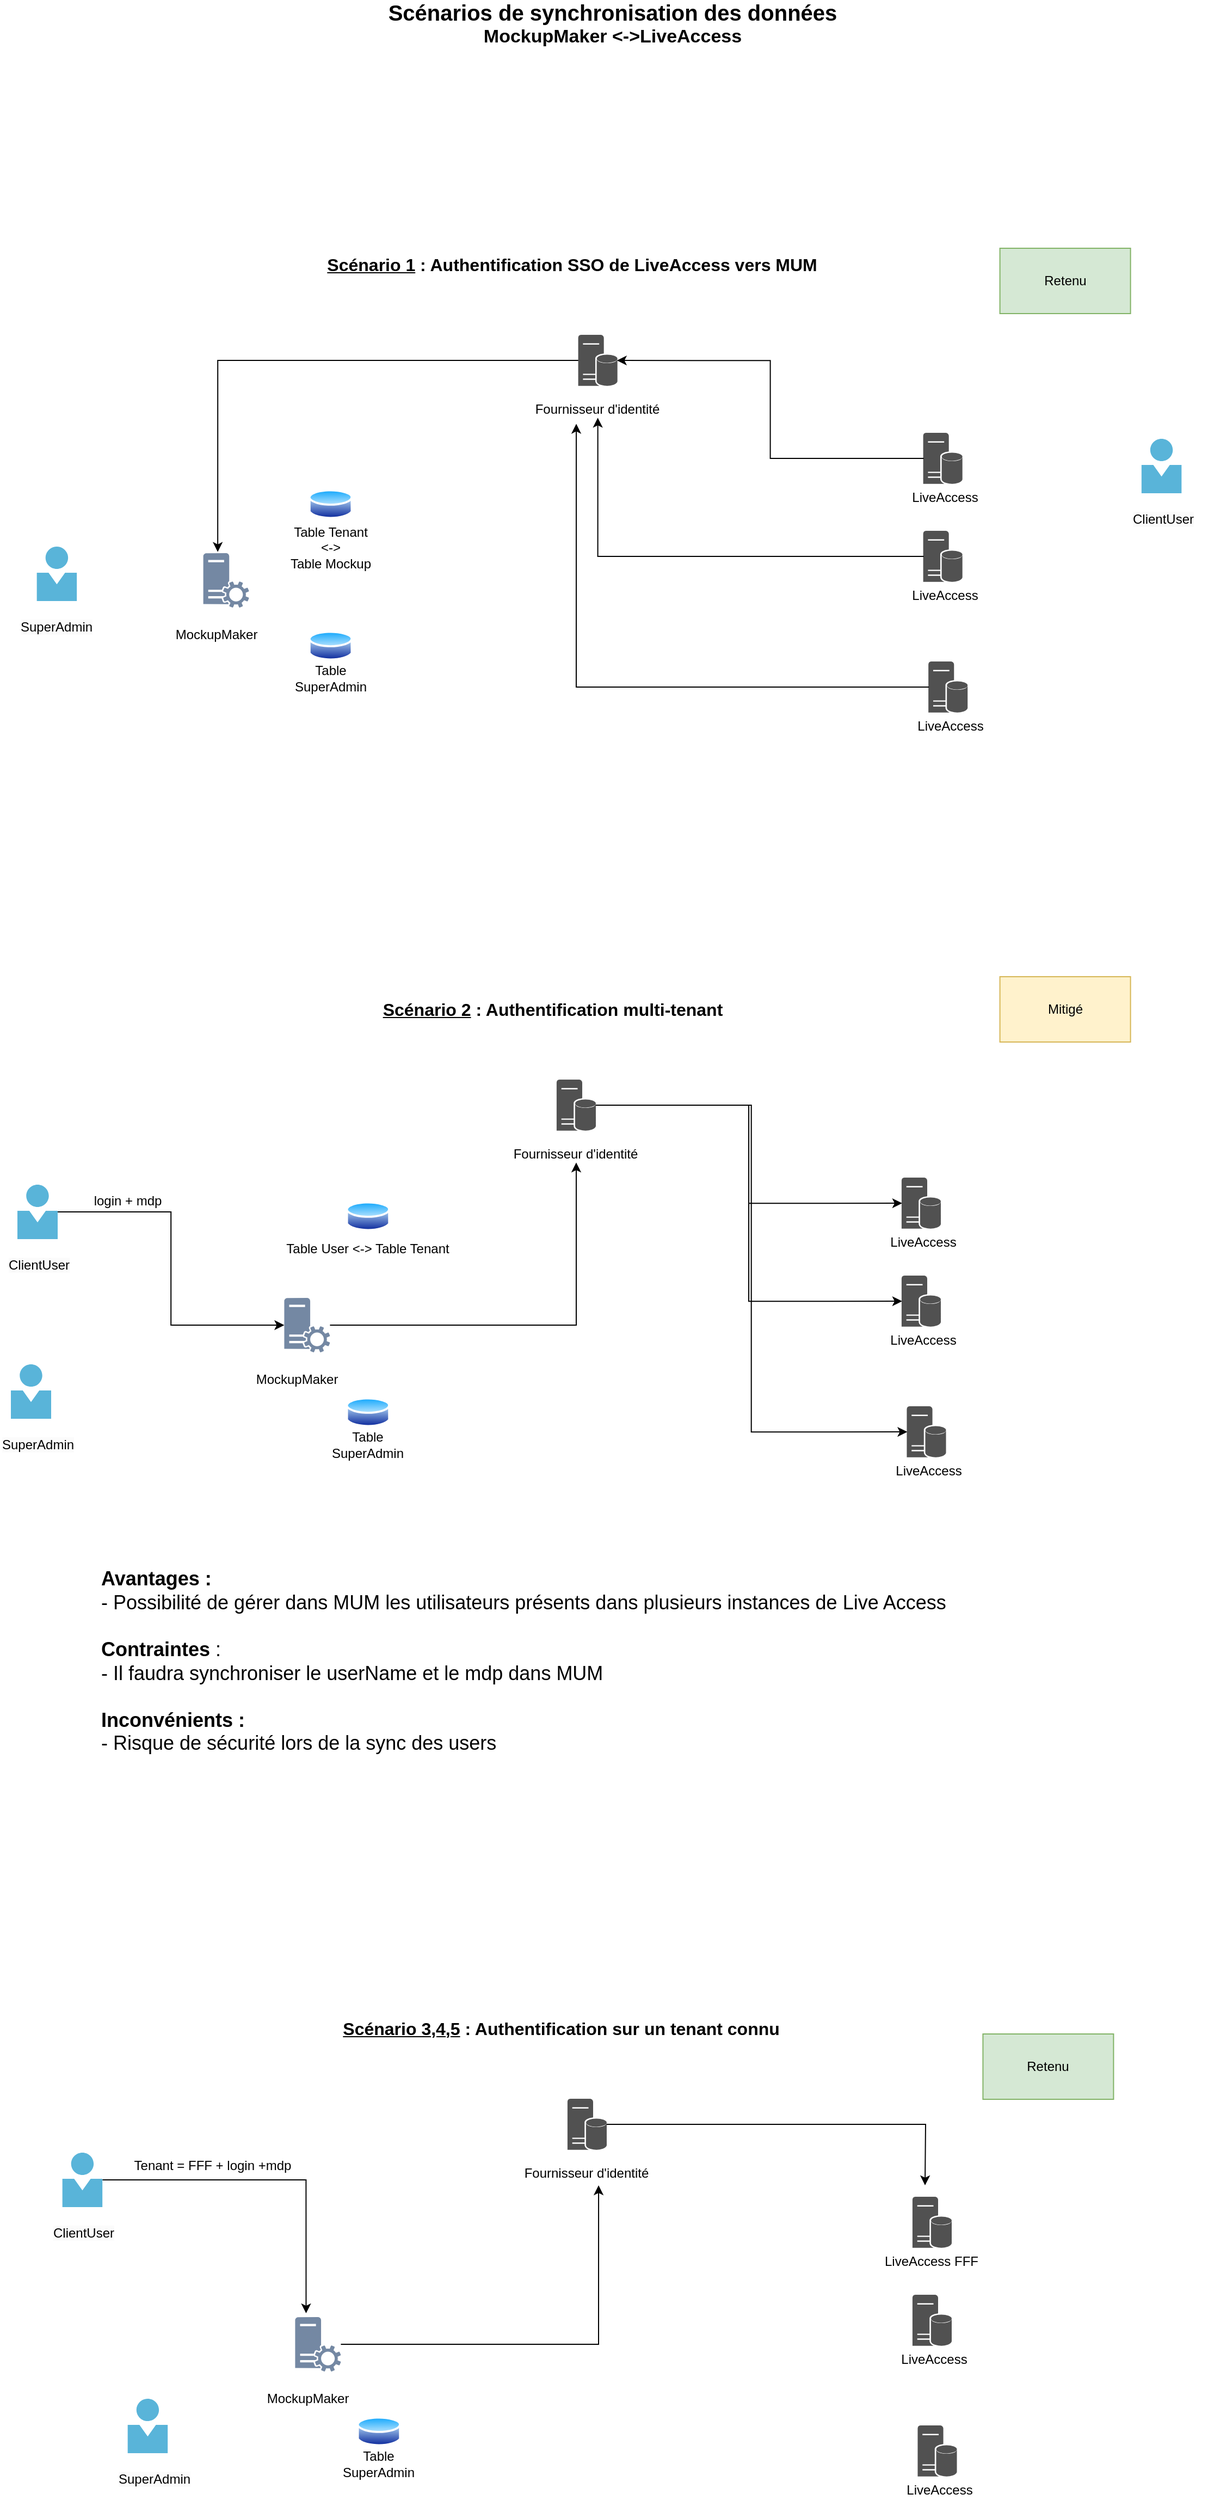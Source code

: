 <mxfile version="21.0.6" type="github">
  <diagram name="Page-1" id="vaZ_NBMNZiOxB9OWbqFk">
    <mxGraphModel dx="1687" dy="936" grid="1" gridSize="10" guides="1" tooltips="1" connect="1" arrows="1" fold="1" page="1" pageScale="1" pageWidth="827" pageHeight="1169" math="0" shadow="0">
      <root>
        <mxCell id="0" />
        <mxCell id="1" parent="0" />
        <mxCell id="J-XPp05Y6ZuYuPJLKpOz-14" value="&lt;b&gt;&lt;font style=&quot;font-size: 20px;&quot;&gt;Scénarios de synchronisation des données&lt;/font&gt;&lt;/b&gt; &lt;font style=&quot;font-size: 17px;&quot;&gt;&lt;b&gt;MockupMaker &amp;lt;-&amp;gt;LiveAccess&lt;/b&gt;&lt;/font&gt;" style="text;html=1;strokeColor=none;fillColor=none;align=center;verticalAlign=middle;whiteSpace=wrap;rounded=0;" parent="1" vertex="1">
          <mxGeometry x="590" y="50" width="466" height="30" as="geometry" />
        </mxCell>
        <mxCell id="1g7mfqq3Kxb2D1oXxZ0o-6" value="" style="group" parent="1" vertex="1" connectable="0">
          <mxGeometry x="513.21" y="2171" width="60" height="90" as="geometry" />
        </mxCell>
        <mxCell id="1g7mfqq3Kxb2D1oXxZ0o-7" value="MockupMaker" style="text;html=1;strokeColor=none;fillColor=none;align=center;verticalAlign=middle;whiteSpace=wrap;rounded=0;" parent="1g7mfqq3Kxb2D1oXxZ0o-6" vertex="1">
          <mxGeometry y="60" width="60" height="30" as="geometry" />
        </mxCell>
        <mxCell id="1g7mfqq3Kxb2D1oXxZ0o-8" value="" style="sketch=0;pointerEvents=1;shadow=0;dashed=0;html=1;strokeColor=none;labelPosition=center;verticalLabelPosition=bottom;verticalAlign=top;align=center;fillColor=#7488a3;shape=mxgraph.mscae.system_center.roles" parent="1g7mfqq3Kxb2D1oXxZ0o-6" vertex="1">
          <mxGeometry x="18" width="42" height="50" as="geometry" />
        </mxCell>
        <mxCell id="1g7mfqq3Kxb2D1oXxZ0o-10" value="" style="sketch=0;aspect=fixed;html=1;points=[];align=center;image;fontSize=12;image=img/lib/mscae/Person.svg;" parent="1" vertex="1">
          <mxGeometry x="377.21" y="2246" width="37" height="50" as="geometry" />
        </mxCell>
        <mxCell id="1g7mfqq3Kxb2D1oXxZ0o-11" value="&lt;span style=&quot;color: rgb(0, 0, 0); font-family: Helvetica; font-size: 12px; font-style: normal; font-variant-ligatures: normal; font-variant-caps: normal; font-weight: 400; letter-spacing: normal; orphans: 2; text-align: center; text-indent: 0px; text-transform: none; widows: 2; word-spacing: 0px; -webkit-text-stroke-width: 0px; background-color: rgb(251, 251, 251); text-decoration-thickness: initial; text-decoration-style: initial; text-decoration-color: initial; float: none; display: inline !important;&quot;&gt;SuperAdmin&lt;/span&gt;" style="text;whiteSpace=wrap;html=1;" parent="1" vertex="1">
          <mxGeometry x="367.21" y="2306" width="70" height="30" as="geometry" />
        </mxCell>
        <mxCell id="1g7mfqq3Kxb2D1oXxZ0o-12" value="" style="group" parent="1" vertex="1" connectable="0">
          <mxGeometry x="1093.21" y="2081" width="130" height="47" as="geometry" />
        </mxCell>
        <mxCell id="1g7mfqq3Kxb2D1oXxZ0o-13" value="" style="sketch=0;pointerEvents=1;shadow=0;dashed=0;html=1;labelPosition=center;verticalLabelPosition=bottom;verticalAlign=top;align=center;shape=mxgraph.mscae.enterprise.database_server;fillColor=#515151;strokeColor=#515151;fontColor=#ffffff;" parent="1g7mfqq3Kxb2D1oXxZ0o-12" vertex="1">
          <mxGeometry x="5.74" y="-20" width="35.04" height="46.11" as="geometry" />
        </mxCell>
        <mxCell id="1g7mfqq3Kxb2D1oXxZ0o-14" value="LiveAccess FFF" style="text;html=1;strokeColor=none;fillColor=none;align=center;verticalAlign=middle;whiteSpace=wrap;rounded=0;" parent="1g7mfqq3Kxb2D1oXxZ0o-12" vertex="1">
          <mxGeometry x="-36.74" y="31.33" width="120" height="15.67" as="geometry" />
        </mxCell>
        <mxCell id="1g7mfqq3Kxb2D1oXxZ0o-15" value="" style="group" parent="1" vertex="1" connectable="0">
          <mxGeometry x="1093.21" y="2171" width="40.78" height="47" as="geometry" />
        </mxCell>
        <mxCell id="1g7mfqq3Kxb2D1oXxZ0o-16" value="" style="sketch=0;pointerEvents=1;shadow=0;dashed=0;html=1;labelPosition=center;verticalLabelPosition=bottom;verticalAlign=top;align=center;shape=mxgraph.mscae.enterprise.database_server;fillColor=#515151;strokeColor=#515151;fontColor=#ffffff;" parent="1g7mfqq3Kxb2D1oXxZ0o-15" vertex="1">
          <mxGeometry x="5.74" y="-20" width="35.04" height="46.11" as="geometry" />
        </mxCell>
        <mxCell id="1g7mfqq3Kxb2D1oXxZ0o-17" value="LiveAccess" style="text;html=1;strokeColor=none;fillColor=none;align=center;verticalAlign=middle;whiteSpace=wrap;rounded=0;" parent="1g7mfqq3Kxb2D1oXxZ0o-15" vertex="1">
          <mxGeometry x="10" y="31.333" width="31.33" height="15.667" as="geometry" />
        </mxCell>
        <mxCell id="1g7mfqq3Kxb2D1oXxZ0o-18" value="" style="group" parent="1" vertex="1" connectable="0">
          <mxGeometry x="1097.99" y="2291" width="40.78" height="47" as="geometry" />
        </mxCell>
        <mxCell id="1g7mfqq3Kxb2D1oXxZ0o-19" value="" style="sketch=0;pointerEvents=1;shadow=0;dashed=0;html=1;labelPosition=center;verticalLabelPosition=bottom;verticalAlign=top;align=center;shape=mxgraph.mscae.enterprise.database_server;fillColor=#515151;strokeColor=#515151;fontColor=#ffffff;" parent="1g7mfqq3Kxb2D1oXxZ0o-18" vertex="1">
          <mxGeometry x="5.74" y="-20" width="35.04" height="46.11" as="geometry" />
        </mxCell>
        <mxCell id="1g7mfqq3Kxb2D1oXxZ0o-20" value="LiveAccess" style="text;html=1;strokeColor=none;fillColor=none;align=center;verticalAlign=middle;whiteSpace=wrap;rounded=0;" parent="1g7mfqq3Kxb2D1oXxZ0o-18" vertex="1">
          <mxGeometry x="10" y="31.333" width="31.33" height="15.667" as="geometry" />
        </mxCell>
        <mxCell id="1g7mfqq3Kxb2D1oXxZ0o-36" value="" style="group" parent="1" vertex="1" connectable="0">
          <mxGeometry x="573.21" y="2261" width="70" height="60" as="geometry" />
        </mxCell>
        <mxCell id="1g7mfqq3Kxb2D1oXxZ0o-34" value="" style="aspect=fixed;perimeter=ellipsePerimeter;html=1;align=center;shadow=0;dashed=0;spacingTop=3;image;image=img/lib/active_directory/database.svg;" parent="1g7mfqq3Kxb2D1oXxZ0o-36" vertex="1">
          <mxGeometry x="14.73" width="40.54" height="30" as="geometry" />
        </mxCell>
        <mxCell id="1g7mfqq3Kxb2D1oXxZ0o-35" value="Table SuperAdmin" style="text;html=1;strokeColor=none;fillColor=none;align=center;verticalAlign=middle;whiteSpace=wrap;rounded=0;" parent="1g7mfqq3Kxb2D1oXxZ0o-36" vertex="1">
          <mxGeometry y="30" width="70" height="30" as="geometry" />
        </mxCell>
        <mxCell id="D3cYJWHI2rNeeZ9iYBp1-7" style="edgeStyle=orthogonalEdgeStyle;rounded=0;orthogonalLoop=1;jettySize=auto;html=1;" edge="1" parent="1" source="1g7mfqq3Kxb2D1oXxZ0o-42">
          <mxGeometry relative="1" as="geometry">
            <mxPoint x="1110" y="2050" as="targetPoint" />
          </mxGeometry>
        </mxCell>
        <mxCell id="1g7mfqq3Kxb2D1oXxZ0o-42" value="" style="sketch=0;pointerEvents=1;shadow=0;dashed=0;html=1;labelPosition=center;verticalLabelPosition=bottom;verticalAlign=top;align=center;shape=mxgraph.mscae.enterprise.database_server;fillColor=#515151;strokeColor=#515151;fontColor=#ffffff;" parent="1" vertex="1">
          <mxGeometry x="781.95" y="1971" width="35.04" height="46.11" as="geometry" />
        </mxCell>
        <mxCell id="1g7mfqq3Kxb2D1oXxZ0o-43" value="Fournisseur d&#39;identité" style="text;html=1;strokeColor=none;fillColor=none;align=center;verticalAlign=middle;whiteSpace=wrap;rounded=0;" parent="1" vertex="1">
          <mxGeometry x="739.47" y="2031" width="120" height="15.67" as="geometry" />
        </mxCell>
        <mxCell id="1g7mfqq3Kxb2D1oXxZ0o-44" value="&lt;u style=&quot;font-weight: bold; font-size: 16px;&quot;&gt;Scénario 3,4,5&lt;/u&gt;&lt;b style=&quot;font-size: 16px;&quot;&gt;&amp;nbsp;: Authentification sur un tenant connu&amp;nbsp;&lt;/b&gt;" style="text;html=1;strokeColor=none;fillColor=none;align=center;verticalAlign=middle;whiteSpace=wrap;rounded=0;fontSize=16;" parent="1" vertex="1">
          <mxGeometry x="393.21" y="1891" width="770" height="30" as="geometry" />
        </mxCell>
        <mxCell id="1g7mfqq3Kxb2D1oXxZ0o-45" value="" style="group" parent="1" vertex="1" connectable="0">
          <mxGeometry x="503.21" y="1235" width="60" height="90" as="geometry" />
        </mxCell>
        <mxCell id="1g7mfqq3Kxb2D1oXxZ0o-46" value="MockupMaker" style="text;html=1;strokeColor=none;fillColor=none;align=center;verticalAlign=middle;whiteSpace=wrap;rounded=0;" parent="1g7mfqq3Kxb2D1oXxZ0o-45" vertex="1">
          <mxGeometry y="60" width="60" height="30" as="geometry" />
        </mxCell>
        <mxCell id="1g7mfqq3Kxb2D1oXxZ0o-47" value="" style="sketch=0;pointerEvents=1;shadow=0;dashed=0;html=1;strokeColor=none;labelPosition=center;verticalLabelPosition=bottom;verticalAlign=top;align=center;fillColor=#7488a3;shape=mxgraph.mscae.system_center.roles" parent="1g7mfqq3Kxb2D1oXxZ0o-45" vertex="1">
          <mxGeometry x="18" width="42" height="50" as="geometry" />
        </mxCell>
        <mxCell id="1g7mfqq3Kxb2D1oXxZ0o-48" value="" style="sketch=0;aspect=fixed;html=1;points=[];align=center;image;fontSize=12;image=img/lib/mscae/Person.svg;" parent="1" vertex="1">
          <mxGeometry x="270" y="1296" width="37" height="50" as="geometry" />
        </mxCell>
        <mxCell id="1g7mfqq3Kxb2D1oXxZ0o-49" value="&lt;span style=&quot;color: rgb(0, 0, 0); font-family: Helvetica; font-size: 12px; font-style: normal; font-variant-ligatures: normal; font-variant-caps: normal; font-weight: 400; letter-spacing: normal; orphans: 2; text-align: center; text-indent: 0px; text-transform: none; widows: 2; word-spacing: 0px; -webkit-text-stroke-width: 0px; background-color: rgb(251, 251, 251); text-decoration-thickness: initial; text-decoration-style: initial; text-decoration-color: initial; float: none; display: inline !important;&quot;&gt;SuperAdmin&lt;/span&gt;" style="text;whiteSpace=wrap;html=1;" parent="1" vertex="1">
          <mxGeometry x="260" y="1356" width="70" height="30" as="geometry" />
        </mxCell>
        <mxCell id="1g7mfqq3Kxb2D1oXxZ0o-50" value="" style="group" parent="1" vertex="1" connectable="0">
          <mxGeometry x="1083.21" y="1145" width="40.78" height="47" as="geometry" />
        </mxCell>
        <mxCell id="1g7mfqq3Kxb2D1oXxZ0o-51" value="" style="sketch=0;pointerEvents=1;shadow=0;dashed=0;html=1;labelPosition=center;verticalLabelPosition=bottom;verticalAlign=top;align=center;shape=mxgraph.mscae.enterprise.database_server;fillColor=#515151;strokeColor=#515151;fontColor=#ffffff;" parent="1g7mfqq3Kxb2D1oXxZ0o-50" vertex="1">
          <mxGeometry x="5.74" y="-20" width="35.04" height="46.11" as="geometry" />
        </mxCell>
        <mxCell id="1g7mfqq3Kxb2D1oXxZ0o-52" value="LiveAccess" style="text;html=1;strokeColor=none;fillColor=none;align=center;verticalAlign=middle;whiteSpace=wrap;rounded=0;" parent="1g7mfqq3Kxb2D1oXxZ0o-50" vertex="1">
          <mxGeometry x="10" y="31.333" width="31.33" height="15.667" as="geometry" />
        </mxCell>
        <mxCell id="1g7mfqq3Kxb2D1oXxZ0o-53" value="" style="group" parent="1" vertex="1" connectable="0">
          <mxGeometry x="1083.21" y="1235" width="40.78" height="47" as="geometry" />
        </mxCell>
        <mxCell id="1g7mfqq3Kxb2D1oXxZ0o-54" value="" style="sketch=0;pointerEvents=1;shadow=0;dashed=0;html=1;labelPosition=center;verticalLabelPosition=bottom;verticalAlign=top;align=center;shape=mxgraph.mscae.enterprise.database_server;fillColor=#515151;strokeColor=#515151;fontColor=#ffffff;" parent="1g7mfqq3Kxb2D1oXxZ0o-53" vertex="1">
          <mxGeometry x="5.74" y="-20" width="35.04" height="46.11" as="geometry" />
        </mxCell>
        <mxCell id="1g7mfqq3Kxb2D1oXxZ0o-55" value="LiveAccess" style="text;html=1;strokeColor=none;fillColor=none;align=center;verticalAlign=middle;whiteSpace=wrap;rounded=0;" parent="1g7mfqq3Kxb2D1oXxZ0o-53" vertex="1">
          <mxGeometry x="10" y="31.333" width="31.33" height="15.667" as="geometry" />
        </mxCell>
        <mxCell id="1g7mfqq3Kxb2D1oXxZ0o-56" value="" style="group" parent="1" vertex="1" connectable="0">
          <mxGeometry x="1087.99" y="1355" width="40.78" height="47" as="geometry" />
        </mxCell>
        <mxCell id="1g7mfqq3Kxb2D1oXxZ0o-57" value="" style="sketch=0;pointerEvents=1;shadow=0;dashed=0;html=1;labelPosition=center;verticalLabelPosition=bottom;verticalAlign=top;align=center;shape=mxgraph.mscae.enterprise.database_server;fillColor=#515151;strokeColor=#515151;fontColor=#ffffff;" parent="1g7mfqq3Kxb2D1oXxZ0o-56" vertex="1">
          <mxGeometry x="5.74" y="-20" width="35.04" height="46.11" as="geometry" />
        </mxCell>
        <mxCell id="1g7mfqq3Kxb2D1oXxZ0o-58" value="LiveAccess" style="text;html=1;strokeColor=none;fillColor=none;align=center;verticalAlign=middle;whiteSpace=wrap;rounded=0;" parent="1g7mfqq3Kxb2D1oXxZ0o-56" vertex="1">
          <mxGeometry x="10" y="31.333" width="31.33" height="15.667" as="geometry" />
        </mxCell>
        <mxCell id="1g7mfqq3Kxb2D1oXxZ0o-59" value="" style="group" parent="1" vertex="1" connectable="0">
          <mxGeometry x="563.21" y="1325" width="70" height="60" as="geometry" />
        </mxCell>
        <mxCell id="1g7mfqq3Kxb2D1oXxZ0o-60" value="" style="aspect=fixed;perimeter=ellipsePerimeter;html=1;align=center;shadow=0;dashed=0;spacingTop=3;image;image=img/lib/active_directory/database.svg;" parent="1g7mfqq3Kxb2D1oXxZ0o-59" vertex="1">
          <mxGeometry x="14.73" width="40.54" height="30" as="geometry" />
        </mxCell>
        <mxCell id="1g7mfqq3Kxb2D1oXxZ0o-61" value="Table SuperAdmin" style="text;html=1;strokeColor=none;fillColor=none;align=center;verticalAlign=middle;whiteSpace=wrap;rounded=0;" parent="1g7mfqq3Kxb2D1oXxZ0o-59" vertex="1">
          <mxGeometry y="30" width="70" height="30" as="geometry" />
        </mxCell>
        <mxCell id="D3cYJWHI2rNeeZ9iYBp1-16" style="edgeStyle=orthogonalEdgeStyle;rounded=0;orthogonalLoop=1;jettySize=auto;html=1;entryX=0;entryY=0.5;entryDx=0;entryDy=0;entryPerimeter=0;" edge="1" parent="1" source="1g7mfqq3Kxb2D1oXxZ0o-64" target="1g7mfqq3Kxb2D1oXxZ0o-54">
          <mxGeometry relative="1" as="geometry" />
        </mxCell>
        <mxCell id="D3cYJWHI2rNeeZ9iYBp1-18" style="edgeStyle=orthogonalEdgeStyle;rounded=0;orthogonalLoop=1;jettySize=auto;html=1;entryX=0;entryY=0.5;entryDx=0;entryDy=0;entryPerimeter=0;" edge="1" parent="1" source="1g7mfqq3Kxb2D1oXxZ0o-64" target="1g7mfqq3Kxb2D1oXxZ0o-57">
          <mxGeometry relative="1" as="geometry" />
        </mxCell>
        <mxCell id="D3cYJWHI2rNeeZ9iYBp1-19" style="edgeStyle=orthogonalEdgeStyle;rounded=0;orthogonalLoop=1;jettySize=auto;html=1;entryX=0;entryY=0.5;entryDx=0;entryDy=0;entryPerimeter=0;" edge="1" parent="1" source="1g7mfqq3Kxb2D1oXxZ0o-64" target="1g7mfqq3Kxb2D1oXxZ0o-51">
          <mxGeometry relative="1" as="geometry" />
        </mxCell>
        <mxCell id="1g7mfqq3Kxb2D1oXxZ0o-64" value="" style="sketch=0;pointerEvents=1;shadow=0;dashed=0;html=1;labelPosition=center;verticalLabelPosition=bottom;verticalAlign=top;align=center;shape=mxgraph.mscae.enterprise.database_server;fillColor=#515151;strokeColor=#515151;fontColor=#ffffff;" parent="1" vertex="1">
          <mxGeometry x="771.95" y="1035" width="35.04" height="46.11" as="geometry" />
        </mxCell>
        <mxCell id="1g7mfqq3Kxb2D1oXxZ0o-65" value="Fournisseur d&#39;identité" style="text;html=1;strokeColor=none;fillColor=none;align=center;verticalAlign=middle;whiteSpace=wrap;rounded=0;" parent="1" vertex="1">
          <mxGeometry x="729.47" y="1095" width="120" height="15.67" as="geometry" />
        </mxCell>
        <mxCell id="1g7mfqq3Kxb2D1oXxZ0o-66" value="&lt;u style=&quot;font-weight: bold; font-size: 16px;&quot;&gt;Scénario 2&lt;/u&gt;&lt;b style=&quot;font-size: 16px;&quot;&gt;&amp;nbsp;: Authentification multi-tenant&lt;/b&gt;" style="text;html=1;strokeColor=none;fillColor=none;align=center;verticalAlign=middle;whiteSpace=wrap;rounded=0;fontSize=16;" parent="1" vertex="1">
          <mxGeometry x="383.21" y="955" width="770" height="30" as="geometry" />
        </mxCell>
        <mxCell id="1g7mfqq3Kxb2D1oXxZ0o-71" value="" style="group" parent="1" vertex="1" connectable="0">
          <mxGeometry x="518.21" y="1145" width="160" height="60" as="geometry" />
        </mxCell>
        <mxCell id="1g7mfqq3Kxb2D1oXxZ0o-72" value="" style="aspect=fixed;perimeter=ellipsePerimeter;html=1;align=center;shadow=0;dashed=0;spacingTop=3;image;image=img/lib/active_directory/database.svg;" parent="1g7mfqq3Kxb2D1oXxZ0o-71" vertex="1">
          <mxGeometry x="59.73" width="40.54" height="30" as="geometry" />
        </mxCell>
        <mxCell id="1g7mfqq3Kxb2D1oXxZ0o-73" value="Table User &amp;lt;-&amp;gt; Table Tenant" style="text;html=1;strokeColor=none;fillColor=none;align=center;verticalAlign=middle;whiteSpace=wrap;rounded=0;" parent="1g7mfqq3Kxb2D1oXxZ0o-71" vertex="1">
          <mxGeometry y="30" width="160" height="30" as="geometry" />
        </mxCell>
        <mxCell id="1g7mfqq3Kxb2D1oXxZ0o-100" value="" style="group" parent="1" vertex="1" connectable="0">
          <mxGeometry x="428.8" y="551" width="60" height="90" as="geometry" />
        </mxCell>
        <mxCell id="1g7mfqq3Kxb2D1oXxZ0o-101" value="MockupMaker" style="text;html=1;strokeColor=none;fillColor=none;align=center;verticalAlign=middle;whiteSpace=wrap;rounded=0;" parent="1g7mfqq3Kxb2D1oXxZ0o-100" vertex="1">
          <mxGeometry y="60" width="60" height="30" as="geometry" />
        </mxCell>
        <mxCell id="1g7mfqq3Kxb2D1oXxZ0o-102" value="" style="sketch=0;pointerEvents=1;shadow=0;dashed=0;html=1;strokeColor=none;labelPosition=center;verticalLabelPosition=bottom;verticalAlign=top;align=center;fillColor=#7488a3;shape=mxgraph.mscae.system_center.roles" parent="1g7mfqq3Kxb2D1oXxZ0o-100" vertex="1">
          <mxGeometry x="18" width="42" height="50" as="geometry" />
        </mxCell>
        <mxCell id="1g7mfqq3Kxb2D1oXxZ0o-105" value="" style="group" parent="1" vertex="1" connectable="0">
          <mxGeometry x="1103.06" y="461" width="40.78" height="47" as="geometry" />
        </mxCell>
        <mxCell id="1g7mfqq3Kxb2D1oXxZ0o-106" value="" style="sketch=0;pointerEvents=1;shadow=0;dashed=0;html=1;labelPosition=center;verticalLabelPosition=bottom;verticalAlign=top;align=center;shape=mxgraph.mscae.enterprise.database_server;fillColor=#515151;strokeColor=#515151;fontColor=#ffffff;" parent="1g7mfqq3Kxb2D1oXxZ0o-105" vertex="1">
          <mxGeometry x="5.74" y="-20" width="35.04" height="46.11" as="geometry" />
        </mxCell>
        <mxCell id="1g7mfqq3Kxb2D1oXxZ0o-107" value="LiveAccess" style="text;html=1;strokeColor=none;fillColor=none;align=center;verticalAlign=middle;whiteSpace=wrap;rounded=0;" parent="1g7mfqq3Kxb2D1oXxZ0o-105" vertex="1">
          <mxGeometry x="10" y="31.333" width="31.33" height="15.667" as="geometry" />
        </mxCell>
        <mxCell id="1g7mfqq3Kxb2D1oXxZ0o-108" value="" style="group" parent="1" vertex="1" connectable="0">
          <mxGeometry x="1103.06" y="551" width="40.78" height="47" as="geometry" />
        </mxCell>
        <mxCell id="1g7mfqq3Kxb2D1oXxZ0o-109" value="" style="sketch=0;pointerEvents=1;shadow=0;dashed=0;html=1;labelPosition=center;verticalLabelPosition=bottom;verticalAlign=top;align=center;shape=mxgraph.mscae.enterprise.database_server;fillColor=#515151;strokeColor=#515151;fontColor=#ffffff;" parent="1g7mfqq3Kxb2D1oXxZ0o-108" vertex="1">
          <mxGeometry x="5.74" y="-20" width="35.04" height="46.11" as="geometry" />
        </mxCell>
        <mxCell id="1g7mfqq3Kxb2D1oXxZ0o-110" value="LiveAccess" style="text;html=1;strokeColor=none;fillColor=none;align=center;verticalAlign=middle;whiteSpace=wrap;rounded=0;" parent="1g7mfqq3Kxb2D1oXxZ0o-108" vertex="1">
          <mxGeometry x="10" y="31.333" width="31.33" height="15.667" as="geometry" />
        </mxCell>
        <mxCell id="1g7mfqq3Kxb2D1oXxZ0o-111" value="" style="group" parent="1" vertex="1" connectable="0">
          <mxGeometry x="1107.84" y="671" width="40.78" height="47" as="geometry" />
        </mxCell>
        <mxCell id="1g7mfqq3Kxb2D1oXxZ0o-112" value="" style="sketch=0;pointerEvents=1;shadow=0;dashed=0;html=1;labelPosition=center;verticalLabelPosition=bottom;verticalAlign=top;align=center;shape=mxgraph.mscae.enterprise.database_server;fillColor=#515151;strokeColor=#515151;fontColor=#ffffff;" parent="1g7mfqq3Kxb2D1oXxZ0o-111" vertex="1">
          <mxGeometry x="5.74" y="-20" width="35.04" height="46.11" as="geometry" />
        </mxCell>
        <mxCell id="1g7mfqq3Kxb2D1oXxZ0o-113" value="LiveAccess" style="text;html=1;strokeColor=none;fillColor=none;align=center;verticalAlign=middle;whiteSpace=wrap;rounded=0;" parent="1g7mfqq3Kxb2D1oXxZ0o-111" vertex="1">
          <mxGeometry x="10" y="31.333" width="31.33" height="15.667" as="geometry" />
        </mxCell>
        <mxCell id="1g7mfqq3Kxb2D1oXxZ0o-114" value="" style="group" parent="1" vertex="1" connectable="0">
          <mxGeometry x="528.8" y="621" width="70" height="60" as="geometry" />
        </mxCell>
        <mxCell id="1g7mfqq3Kxb2D1oXxZ0o-115" value="" style="aspect=fixed;perimeter=ellipsePerimeter;html=1;align=center;shadow=0;dashed=0;spacingTop=3;image;image=img/lib/active_directory/database.svg;" parent="1g7mfqq3Kxb2D1oXxZ0o-114" vertex="1">
          <mxGeometry x="14.73" width="40.54" height="30" as="geometry" />
        </mxCell>
        <mxCell id="1g7mfqq3Kxb2D1oXxZ0o-116" value="Table SuperAdmin" style="text;html=1;strokeColor=none;fillColor=none;align=center;verticalAlign=middle;whiteSpace=wrap;rounded=0;" parent="1g7mfqq3Kxb2D1oXxZ0o-114" vertex="1">
          <mxGeometry y="30" width="70" height="30" as="geometry" />
        </mxCell>
        <mxCell id="1g7mfqq3Kxb2D1oXxZ0o-117" value="" style="sketch=0;aspect=fixed;html=1;points=[];align=center;image;fontSize=12;image=img/lib/mscae/Person.svg;" parent="1" vertex="1">
          <mxGeometry x="1308.8" y="446" width="37" height="50" as="geometry" />
        </mxCell>
        <mxCell id="1g7mfqq3Kxb2D1oXxZ0o-118" value="&lt;span style=&quot;color: rgb(0, 0, 0); font-family: Helvetica; font-size: 12px; font-style: normal; font-variant-ligatures: normal; font-variant-caps: normal; font-weight: 400; letter-spacing: normal; orphans: 2; text-align: center; text-indent: 0px; text-transform: none; widows: 2; word-spacing: 0px; -webkit-text-stroke-width: 0px; background-color: rgb(251, 251, 251); text-decoration-thickness: initial; text-decoration-style: initial; text-decoration-color: initial; float: none; display: inline !important;&quot;&gt;ClientUser&lt;/span&gt;" style="text;whiteSpace=wrap;html=1;" parent="1" vertex="1">
          <mxGeometry x="1298.8" y="506" width="70" height="30" as="geometry" />
        </mxCell>
        <mxCell id="D3cYJWHI2rNeeZ9iYBp1-24" style="edgeStyle=orthogonalEdgeStyle;rounded=0;orthogonalLoop=1;jettySize=auto;html=1;entryX=0.316;entryY=-0.022;entryDx=0;entryDy=0;entryPerimeter=0;" edge="1" parent="1" source="1g7mfqq3Kxb2D1oXxZ0o-119" target="1g7mfqq3Kxb2D1oXxZ0o-102">
          <mxGeometry relative="1" as="geometry" />
        </mxCell>
        <mxCell id="1g7mfqq3Kxb2D1oXxZ0o-119" value="" style="sketch=0;pointerEvents=1;shadow=0;dashed=0;html=1;labelPosition=center;verticalLabelPosition=bottom;verticalAlign=top;align=center;shape=mxgraph.mscae.enterprise.database_server;fillColor=#515151;strokeColor=#515151;fontColor=#ffffff;" parent="1" vertex="1">
          <mxGeometry x="791.8" y="351" width="35.04" height="46.11" as="geometry" />
        </mxCell>
        <mxCell id="1g7mfqq3Kxb2D1oXxZ0o-120" value="Fournisseur d&#39;identité" style="text;html=1;strokeColor=none;fillColor=none;align=center;verticalAlign=middle;whiteSpace=wrap;rounded=0;" parent="1" vertex="1">
          <mxGeometry x="749.32" y="411" width="120" height="15.67" as="geometry" />
        </mxCell>
        <mxCell id="1g7mfqq3Kxb2D1oXxZ0o-121" value="&lt;u style=&quot;font-weight: bold; font-size: 16px;&quot;&gt;Scénario 1&lt;/u&gt;&lt;b style=&quot;font-size: 16px;&quot;&gt;&amp;nbsp;: Authentification SSO de LiveAccess vers MUM&amp;nbsp;&lt;/b&gt;" style="text;html=1;strokeColor=none;fillColor=none;align=center;verticalAlign=middle;whiteSpace=wrap;rounded=0;fontSize=16;" parent="1" vertex="1">
          <mxGeometry x="403.06" y="271" width="770" height="30" as="geometry" />
        </mxCell>
        <mxCell id="1g7mfqq3Kxb2D1oXxZ0o-122" value="" style="group" parent="1" vertex="1" connectable="0">
          <mxGeometry x="478.8" y="491" width="170" height="80" as="geometry" />
        </mxCell>
        <mxCell id="1g7mfqq3Kxb2D1oXxZ0o-123" value="" style="aspect=fixed;perimeter=ellipsePerimeter;html=1;align=center;shadow=0;dashed=0;spacingTop=3;image;image=img/lib/active_directory/database.svg;" parent="1g7mfqq3Kxb2D1oXxZ0o-122" vertex="1">
          <mxGeometry x="64.73" width="40.54" height="30" as="geometry" />
        </mxCell>
        <mxCell id="1g7mfqq3Kxb2D1oXxZ0o-124" value="Table Tenant &lt;br&gt;&amp;lt;-&amp;gt; &lt;br&gt;Table Mockup" style="text;html=1;strokeColor=none;fillColor=none;align=center;verticalAlign=middle;whiteSpace=wrap;rounded=0;" parent="1g7mfqq3Kxb2D1oXxZ0o-122" vertex="1">
          <mxGeometry y="30" width="170" height="50" as="geometry" />
        </mxCell>
        <mxCell id="1g7mfqq3Kxb2D1oXxZ0o-126" value="" style="group" parent="1" vertex="1" connectable="0">
          <mxGeometry x="277.21" y="545" width="70.0" height="90" as="geometry" />
        </mxCell>
        <mxCell id="1g7mfqq3Kxb2D1oXxZ0o-103" value="" style="sketch=0;aspect=fixed;html=1;points=[];align=center;image;fontSize=12;image=img/lib/mscae/Person.svg;" parent="1g7mfqq3Kxb2D1oXxZ0o-126" vertex="1">
          <mxGeometry x="16.5" width="37" height="50" as="geometry" />
        </mxCell>
        <mxCell id="1g7mfqq3Kxb2D1oXxZ0o-104" value="&lt;span style=&quot;color: rgb(0, 0, 0); font-family: Helvetica; font-size: 12px; font-style: normal; font-variant-ligatures: normal; font-variant-caps: normal; font-weight: 400; letter-spacing: normal; orphans: 2; text-align: center; text-indent: 0px; text-transform: none; widows: 2; word-spacing: 0px; -webkit-text-stroke-width: 0px; background-color: rgb(251, 251, 251); text-decoration-thickness: initial; text-decoration-style: initial; text-decoration-color: initial; float: none; display: inline !important;&quot;&gt;SuperAdmin&lt;/span&gt;" style="text;whiteSpace=wrap;html=1;" parent="1g7mfqq3Kxb2D1oXxZ0o-126" vertex="1">
          <mxGeometry y="60" width="70" height="30" as="geometry" />
        </mxCell>
        <mxCell id="1g7mfqq3Kxb2D1oXxZ0o-127" value="Retenu" style="rounded=0;whiteSpace=wrap;html=1;fillColor=#d5e8d4;strokeColor=#82b366;" parent="1" vertex="1">
          <mxGeometry x="1163.21" y="1911" width="120" height="60" as="geometry" />
        </mxCell>
        <mxCell id="1g7mfqq3Kxb2D1oXxZ0o-129" value="Retenu" style="rounded=0;whiteSpace=wrap;html=1;fillColor=#d5e8d4;strokeColor=#82b366;" parent="1" vertex="1">
          <mxGeometry x="1178.8" y="271" width="120" height="60" as="geometry" />
        </mxCell>
        <mxCell id="1g7mfqq3Kxb2D1oXxZ0o-133" value="&lt;b style=&quot;font-size: 18px;&quot;&gt;Avantages :&lt;/b&gt;&lt;br style=&quot;font-size: 18px;&quot;&gt;- Possibilité de gérer dans MUM les utilisateurs présents dans plusieurs instances de Live Access&lt;br style=&quot;font-size: 18px;&quot;&gt;&lt;br style=&quot;font-size: 18px;&quot;&gt;&lt;b style=&quot;font-size: 18px;&quot;&gt;Contraintes&lt;/b&gt; :&lt;br style=&quot;border-color: var(--border-color); font-size: 18px;&quot;&gt;- Il faudra synchroniser le userName et le mdp dans MUM&lt;br style=&quot;font-size: 18px;&quot;&gt;&lt;br style=&quot;font-size: 18px;&quot;&gt;&lt;b style=&quot;font-size: 18px;&quot;&gt;Inconvénients :&lt;/b&gt;&lt;br style=&quot;font-size: 18px;&quot;&gt;- Risque de sécurité lors de la sync des users&amp;nbsp;&lt;br style=&quot;font-size: 18px;&quot;&gt;&amp;nbsp;" style="text;html=1;strokeColor=none;fillColor=none;align=left;verticalAlign=middle;whiteSpace=wrap;rounded=0;fontSize=18;" parent="1" vertex="1">
          <mxGeometry x="350.57" y="1480" width="798.05" height="200" as="geometry" />
        </mxCell>
        <mxCell id="1g7mfqq3Kxb2D1oXxZ0o-134" value="Mitigé" style="rounded=0;whiteSpace=wrap;html=1;fillColor=#fff2cc;strokeColor=#d6b656;" parent="1" vertex="1">
          <mxGeometry x="1178.8" y="940" width="120" height="60" as="geometry" />
        </mxCell>
        <mxCell id="D3cYJWHI2rNeeZ9iYBp1-3" value="" style="group" vertex="1" connectable="0" parent="1">
          <mxGeometry x="307.21" y="2020" width="70" height="90" as="geometry" />
        </mxCell>
        <mxCell id="D3cYJWHI2rNeeZ9iYBp1-1" value="" style="sketch=0;aspect=fixed;html=1;points=[];align=center;image;fontSize=12;image=img/lib/mscae/Person.svg;" vertex="1" parent="D3cYJWHI2rNeeZ9iYBp1-3">
          <mxGeometry x="10" width="37" height="50" as="geometry" />
        </mxCell>
        <mxCell id="D3cYJWHI2rNeeZ9iYBp1-2" value="&lt;span style=&quot;color: rgb(0, 0, 0); font-family: Helvetica; font-size: 12px; font-style: normal; font-variant-ligatures: normal; font-variant-caps: normal; font-weight: 400; letter-spacing: normal; orphans: 2; text-align: center; text-indent: 0px; text-transform: none; widows: 2; word-spacing: 0px; -webkit-text-stroke-width: 0px; background-color: rgb(251, 251, 251); text-decoration-thickness: initial; text-decoration-style: initial; text-decoration-color: initial; float: none; display: inline !important;&quot;&gt;ClientUser&lt;/span&gt;" style="text;whiteSpace=wrap;html=1;" vertex="1" parent="D3cYJWHI2rNeeZ9iYBp1-3">
          <mxGeometry y="60" width="70" height="30" as="geometry" />
        </mxCell>
        <mxCell id="D3cYJWHI2rNeeZ9iYBp1-4" style="edgeStyle=orthogonalEdgeStyle;rounded=0;orthogonalLoop=1;jettySize=auto;html=1;entryX=0.239;entryY=-0.069;entryDx=0;entryDy=0;entryPerimeter=0;" edge="1" parent="1" source="D3cYJWHI2rNeeZ9iYBp1-1" target="1g7mfqq3Kxb2D1oXxZ0o-8">
          <mxGeometry relative="1" as="geometry" />
        </mxCell>
        <mxCell id="D3cYJWHI2rNeeZ9iYBp1-5" style="edgeStyle=orthogonalEdgeStyle;rounded=0;orthogonalLoop=1;jettySize=auto;html=1;entryX=0.588;entryY=1.213;entryDx=0;entryDy=0;entryPerimeter=0;" edge="1" parent="1" source="1g7mfqq3Kxb2D1oXxZ0o-8" target="1g7mfqq3Kxb2D1oXxZ0o-43">
          <mxGeometry relative="1" as="geometry" />
        </mxCell>
        <mxCell id="D3cYJWHI2rNeeZ9iYBp1-8" value="Tenant = FFF + login +mdp" style="text;html=1;strokeColor=none;fillColor=none;align=center;verticalAlign=middle;whiteSpace=wrap;rounded=0;" vertex="1" parent="1">
          <mxGeometry x="382.01" y="2016.67" width="146.79" height="30" as="geometry" />
        </mxCell>
        <mxCell id="D3cYJWHI2rNeeZ9iYBp1-9" value="" style="group" vertex="1" connectable="0" parent="1">
          <mxGeometry x="266" y="1131" width="70" height="90" as="geometry" />
        </mxCell>
        <mxCell id="1g7mfqq3Kxb2D1oXxZ0o-62" value="" style="sketch=0;aspect=fixed;html=1;points=[];align=center;image;fontSize=12;image=img/lib/mscae/Person.svg;" parent="D3cYJWHI2rNeeZ9iYBp1-9" vertex="1">
          <mxGeometry x="10" width="37" height="50" as="geometry" />
        </mxCell>
        <mxCell id="1g7mfqq3Kxb2D1oXxZ0o-63" value="&lt;span style=&quot;color: rgb(0, 0, 0); font-family: Helvetica; font-size: 12px; font-style: normal; font-variant-ligatures: normal; font-variant-caps: normal; font-weight: 400; letter-spacing: normal; orphans: 2; text-align: center; text-indent: 0px; text-transform: none; widows: 2; word-spacing: 0px; -webkit-text-stroke-width: 0px; background-color: rgb(251, 251, 251); text-decoration-thickness: initial; text-decoration-style: initial; text-decoration-color: initial; float: none; display: inline !important;&quot;&gt;ClientUser&lt;/span&gt;" style="text;whiteSpace=wrap;html=1;" parent="D3cYJWHI2rNeeZ9iYBp1-9" vertex="1">
          <mxGeometry y="60" width="70" height="30" as="geometry" />
        </mxCell>
        <mxCell id="D3cYJWHI2rNeeZ9iYBp1-11" style="edgeStyle=orthogonalEdgeStyle;rounded=0;orthogonalLoop=1;jettySize=auto;html=1;entryX=0;entryY=0.5;entryDx=0;entryDy=0;entryPerimeter=0;" edge="1" parent="1" source="1g7mfqq3Kxb2D1oXxZ0o-62" target="1g7mfqq3Kxb2D1oXxZ0o-47">
          <mxGeometry relative="1" as="geometry" />
        </mxCell>
        <mxCell id="D3cYJWHI2rNeeZ9iYBp1-12" value="login + mdp" style="text;html=1;strokeColor=none;fillColor=none;align=center;verticalAlign=middle;whiteSpace=wrap;rounded=0;" vertex="1" parent="1">
          <mxGeometry x="326.01" y="1131" width="102.79" height="30" as="geometry" />
        </mxCell>
        <mxCell id="D3cYJWHI2rNeeZ9iYBp1-14" style="edgeStyle=orthogonalEdgeStyle;rounded=0;orthogonalLoop=1;jettySize=auto;html=1;" edge="1" parent="1" source="1g7mfqq3Kxb2D1oXxZ0o-47" target="1g7mfqq3Kxb2D1oXxZ0o-65">
          <mxGeometry relative="1" as="geometry" />
        </mxCell>
        <mxCell id="D3cYJWHI2rNeeZ9iYBp1-21" style="edgeStyle=orthogonalEdgeStyle;rounded=0;orthogonalLoop=1;jettySize=auto;html=1;entryX=1;entryY=0.5;entryDx=0;entryDy=0;entryPerimeter=0;" edge="1" parent="1" source="1g7mfqq3Kxb2D1oXxZ0o-106" target="1g7mfqq3Kxb2D1oXxZ0o-119">
          <mxGeometry relative="1" as="geometry" />
        </mxCell>
        <mxCell id="D3cYJWHI2rNeeZ9iYBp1-22" style="edgeStyle=orthogonalEdgeStyle;rounded=0;orthogonalLoop=1;jettySize=auto;html=1;entryX=0.5;entryY=1;entryDx=0;entryDy=0;" edge="1" parent="1" source="1g7mfqq3Kxb2D1oXxZ0o-109" target="1g7mfqq3Kxb2D1oXxZ0o-120">
          <mxGeometry relative="1" as="geometry" />
        </mxCell>
        <mxCell id="D3cYJWHI2rNeeZ9iYBp1-23" style="edgeStyle=orthogonalEdgeStyle;rounded=0;orthogonalLoop=1;jettySize=auto;html=1;entryX=0.335;entryY=1.355;entryDx=0;entryDy=0;entryPerimeter=0;" edge="1" parent="1" source="1g7mfqq3Kxb2D1oXxZ0o-112" target="1g7mfqq3Kxb2D1oXxZ0o-120">
          <mxGeometry relative="1" as="geometry" />
        </mxCell>
      </root>
    </mxGraphModel>
  </diagram>
</mxfile>
